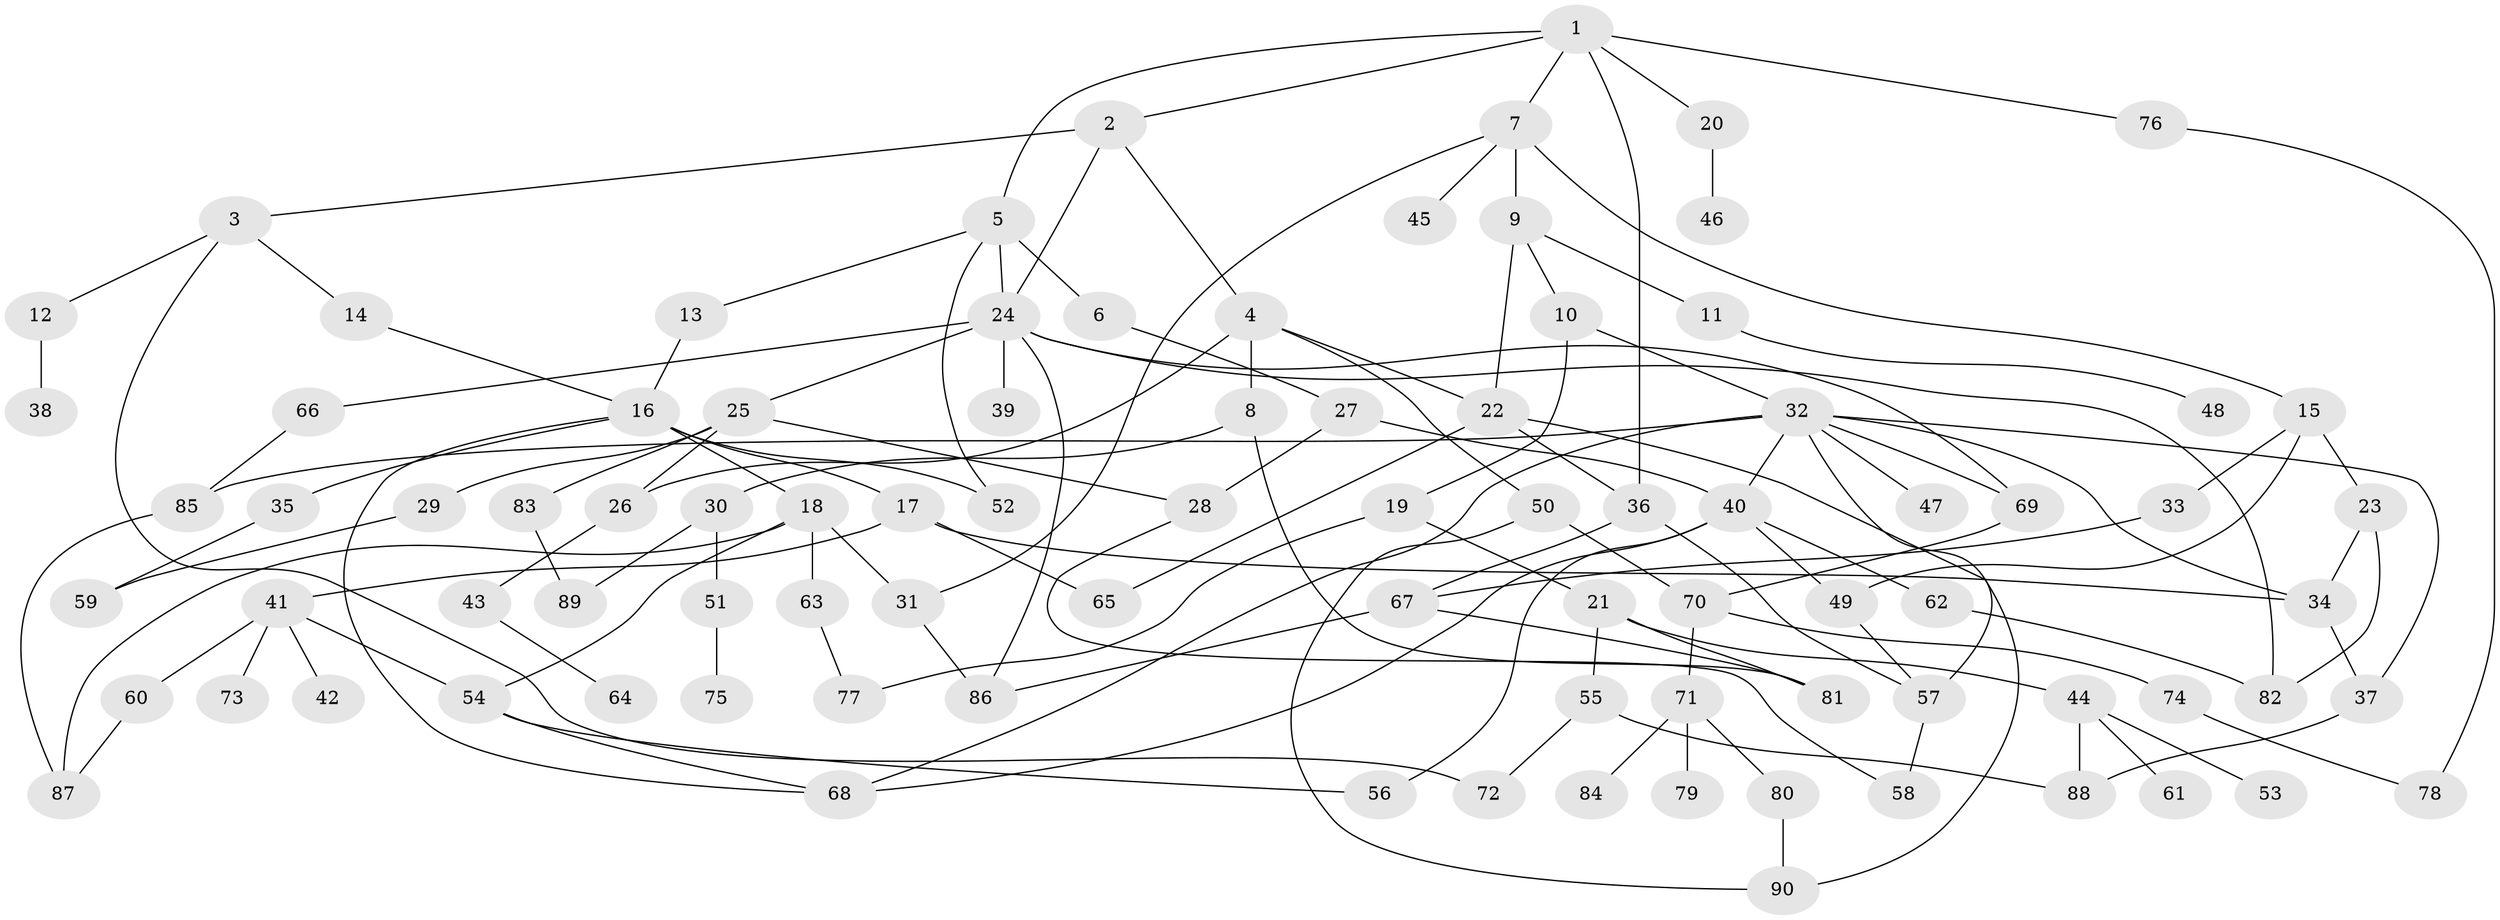 // original degree distribution, {6: 0.0234375, 4: 0.1328125, 5: 0.0546875, 3: 0.21875, 2: 0.34375, 7: 0.015625, 1: 0.203125, 9: 0.0078125}
// Generated by graph-tools (version 1.1) at 2025/48/03/04/25 22:48:45]
// undirected, 90 vertices, 132 edges
graph export_dot {
  node [color=gray90,style=filled];
  1;
  2;
  3;
  4;
  5;
  6;
  7;
  8;
  9;
  10;
  11;
  12;
  13;
  14;
  15;
  16;
  17;
  18;
  19;
  20;
  21;
  22;
  23;
  24;
  25;
  26;
  27;
  28;
  29;
  30;
  31;
  32;
  33;
  34;
  35;
  36;
  37;
  38;
  39;
  40;
  41;
  42;
  43;
  44;
  45;
  46;
  47;
  48;
  49;
  50;
  51;
  52;
  53;
  54;
  55;
  56;
  57;
  58;
  59;
  60;
  61;
  62;
  63;
  64;
  65;
  66;
  67;
  68;
  69;
  70;
  71;
  72;
  73;
  74;
  75;
  76;
  77;
  78;
  79;
  80;
  81;
  82;
  83;
  84;
  85;
  86;
  87;
  88;
  89;
  90;
  1 -- 2 [weight=1.0];
  1 -- 5 [weight=1.0];
  1 -- 7 [weight=1.0];
  1 -- 20 [weight=1.0];
  1 -- 36 [weight=1.0];
  1 -- 76 [weight=1.0];
  2 -- 3 [weight=1.0];
  2 -- 4 [weight=1.0];
  2 -- 24 [weight=1.0];
  3 -- 12 [weight=1.0];
  3 -- 14 [weight=1.0];
  3 -- 72 [weight=1.0];
  4 -- 8 [weight=1.0];
  4 -- 22 [weight=1.0];
  4 -- 26 [weight=1.0];
  4 -- 50 [weight=1.0];
  5 -- 6 [weight=1.0];
  5 -- 13 [weight=1.0];
  5 -- 24 [weight=1.0];
  5 -- 52 [weight=1.0];
  6 -- 27 [weight=1.0];
  7 -- 9 [weight=1.0];
  7 -- 15 [weight=1.0];
  7 -- 31 [weight=1.0];
  7 -- 45 [weight=1.0];
  8 -- 30 [weight=1.0];
  8 -- 81 [weight=1.0];
  9 -- 10 [weight=1.0];
  9 -- 11 [weight=1.0];
  9 -- 22 [weight=1.0];
  10 -- 19 [weight=1.0];
  10 -- 32 [weight=1.0];
  11 -- 48 [weight=1.0];
  12 -- 38 [weight=1.0];
  13 -- 16 [weight=1.0];
  14 -- 16 [weight=1.0];
  15 -- 23 [weight=1.0];
  15 -- 33 [weight=1.0];
  15 -- 49 [weight=1.0];
  16 -- 17 [weight=1.0];
  16 -- 18 [weight=1.0];
  16 -- 35 [weight=1.0];
  16 -- 52 [weight=1.0];
  16 -- 68 [weight=1.0];
  17 -- 34 [weight=1.0];
  17 -- 41 [weight=1.0];
  17 -- 65 [weight=1.0];
  18 -- 31 [weight=1.0];
  18 -- 54 [weight=1.0];
  18 -- 63 [weight=1.0];
  18 -- 87 [weight=1.0];
  19 -- 21 [weight=1.0];
  19 -- 77 [weight=1.0];
  20 -- 46 [weight=1.0];
  21 -- 44 [weight=1.0];
  21 -- 55 [weight=1.0];
  21 -- 81 [weight=1.0];
  22 -- 36 [weight=1.0];
  22 -- 65 [weight=1.0];
  22 -- 90 [weight=1.0];
  23 -- 34 [weight=1.0];
  23 -- 82 [weight=1.0];
  24 -- 25 [weight=1.0];
  24 -- 39 [weight=1.0];
  24 -- 66 [weight=1.0];
  24 -- 69 [weight=1.0];
  24 -- 82 [weight=1.0];
  24 -- 86 [weight=1.0];
  25 -- 26 [weight=1.0];
  25 -- 28 [weight=1.0];
  25 -- 29 [weight=1.0];
  25 -- 83 [weight=1.0];
  26 -- 43 [weight=1.0];
  27 -- 28 [weight=1.0];
  27 -- 40 [weight=1.0];
  28 -- 58 [weight=1.0];
  29 -- 59 [weight=1.0];
  30 -- 51 [weight=1.0];
  30 -- 89 [weight=1.0];
  31 -- 86 [weight=1.0];
  32 -- 34 [weight=1.0];
  32 -- 37 [weight=1.0];
  32 -- 40 [weight=2.0];
  32 -- 47 [weight=1.0];
  32 -- 57 [weight=1.0];
  32 -- 68 [weight=1.0];
  32 -- 69 [weight=1.0];
  32 -- 85 [weight=1.0];
  33 -- 67 [weight=1.0];
  34 -- 37 [weight=1.0];
  35 -- 59 [weight=1.0];
  36 -- 57 [weight=1.0];
  36 -- 67 [weight=1.0];
  37 -- 88 [weight=1.0];
  40 -- 49 [weight=1.0];
  40 -- 56 [weight=1.0];
  40 -- 62 [weight=1.0];
  40 -- 68 [weight=1.0];
  41 -- 42 [weight=1.0];
  41 -- 54 [weight=1.0];
  41 -- 60 [weight=1.0];
  41 -- 73 [weight=1.0];
  43 -- 64 [weight=1.0];
  44 -- 53 [weight=1.0];
  44 -- 61 [weight=1.0];
  44 -- 88 [weight=1.0];
  49 -- 57 [weight=1.0];
  50 -- 70 [weight=1.0];
  50 -- 90 [weight=1.0];
  51 -- 75 [weight=1.0];
  54 -- 56 [weight=1.0];
  54 -- 68 [weight=1.0];
  55 -- 72 [weight=1.0];
  55 -- 88 [weight=1.0];
  57 -- 58 [weight=1.0];
  60 -- 87 [weight=1.0];
  62 -- 82 [weight=1.0];
  63 -- 77 [weight=1.0];
  66 -- 85 [weight=1.0];
  67 -- 81 [weight=1.0];
  67 -- 86 [weight=1.0];
  69 -- 70 [weight=1.0];
  70 -- 71 [weight=1.0];
  70 -- 74 [weight=1.0];
  71 -- 79 [weight=1.0];
  71 -- 80 [weight=1.0];
  71 -- 84 [weight=1.0];
  74 -- 78 [weight=1.0];
  76 -- 78 [weight=1.0];
  80 -- 90 [weight=1.0];
  83 -- 89 [weight=1.0];
  85 -- 87 [weight=1.0];
}
